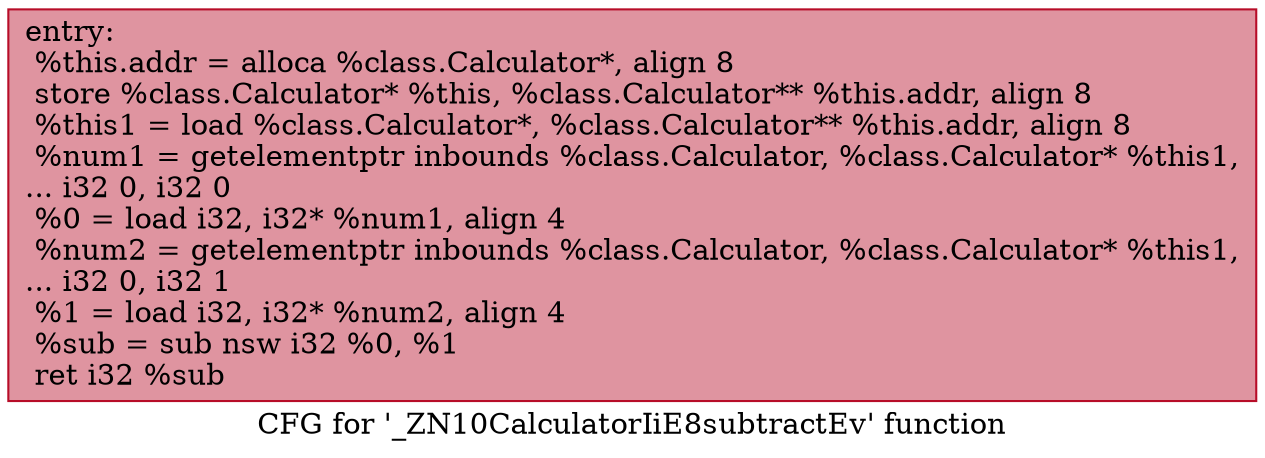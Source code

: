 digraph "CFG for '_ZN10CalculatorIiE8subtractEv' function" {
	label="CFG for '_ZN10CalculatorIiE8subtractEv' function";

	Node0x55d97c6d3ec0 [shape=record,color="#b70d28ff", style=filled, fillcolor="#b70d2870",label="{entry:\l  %this.addr = alloca %class.Calculator*, align 8\l  store %class.Calculator* %this, %class.Calculator** %this.addr, align 8\l  %this1 = load %class.Calculator*, %class.Calculator** %this.addr, align 8\l  %num1 = getelementptr inbounds %class.Calculator, %class.Calculator* %this1,\l... i32 0, i32 0\l  %0 = load i32, i32* %num1, align 4\l  %num2 = getelementptr inbounds %class.Calculator, %class.Calculator* %this1,\l... i32 0, i32 1\l  %1 = load i32, i32* %num2, align 4\l  %sub = sub nsw i32 %0, %1\l  ret i32 %sub\l}"];
}
